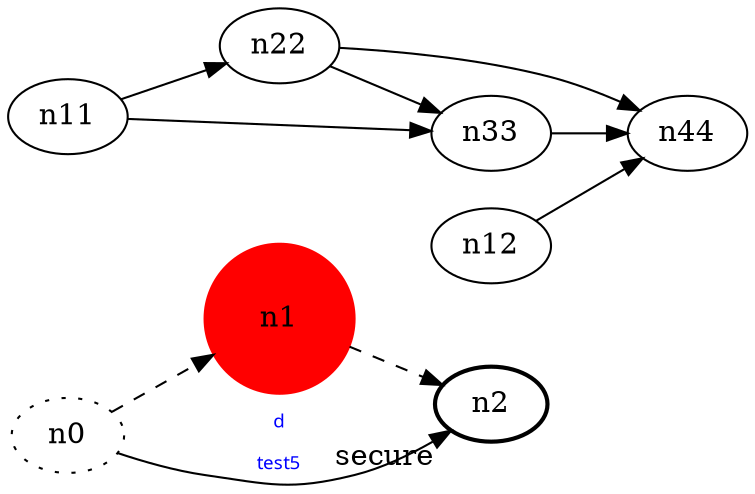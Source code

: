 digraph test5 {
	rankdir=LR;
	fontcolor=blue; /* c0; c1; c0 -- c2 */
	n0 [style=dotted, fillcolor="#123456"]; // c2; c3; c2 -- c3
	n1 [height=1, width=1, color=red, style=filled];
	n2 [style=bold, xlabel="secure"];
	n0 -> n1 -> n2[style=dashed];
	n0 -> n2 [fontname="comic sans", label="d\n\l\G", fontcolor=blue, fontsize=9];
	n11 -> n22;
	n11 -> n33;
	n12 -> n44;
		n22 -> n33;
	n22 -> n44;
	n33 -> n44;
}
